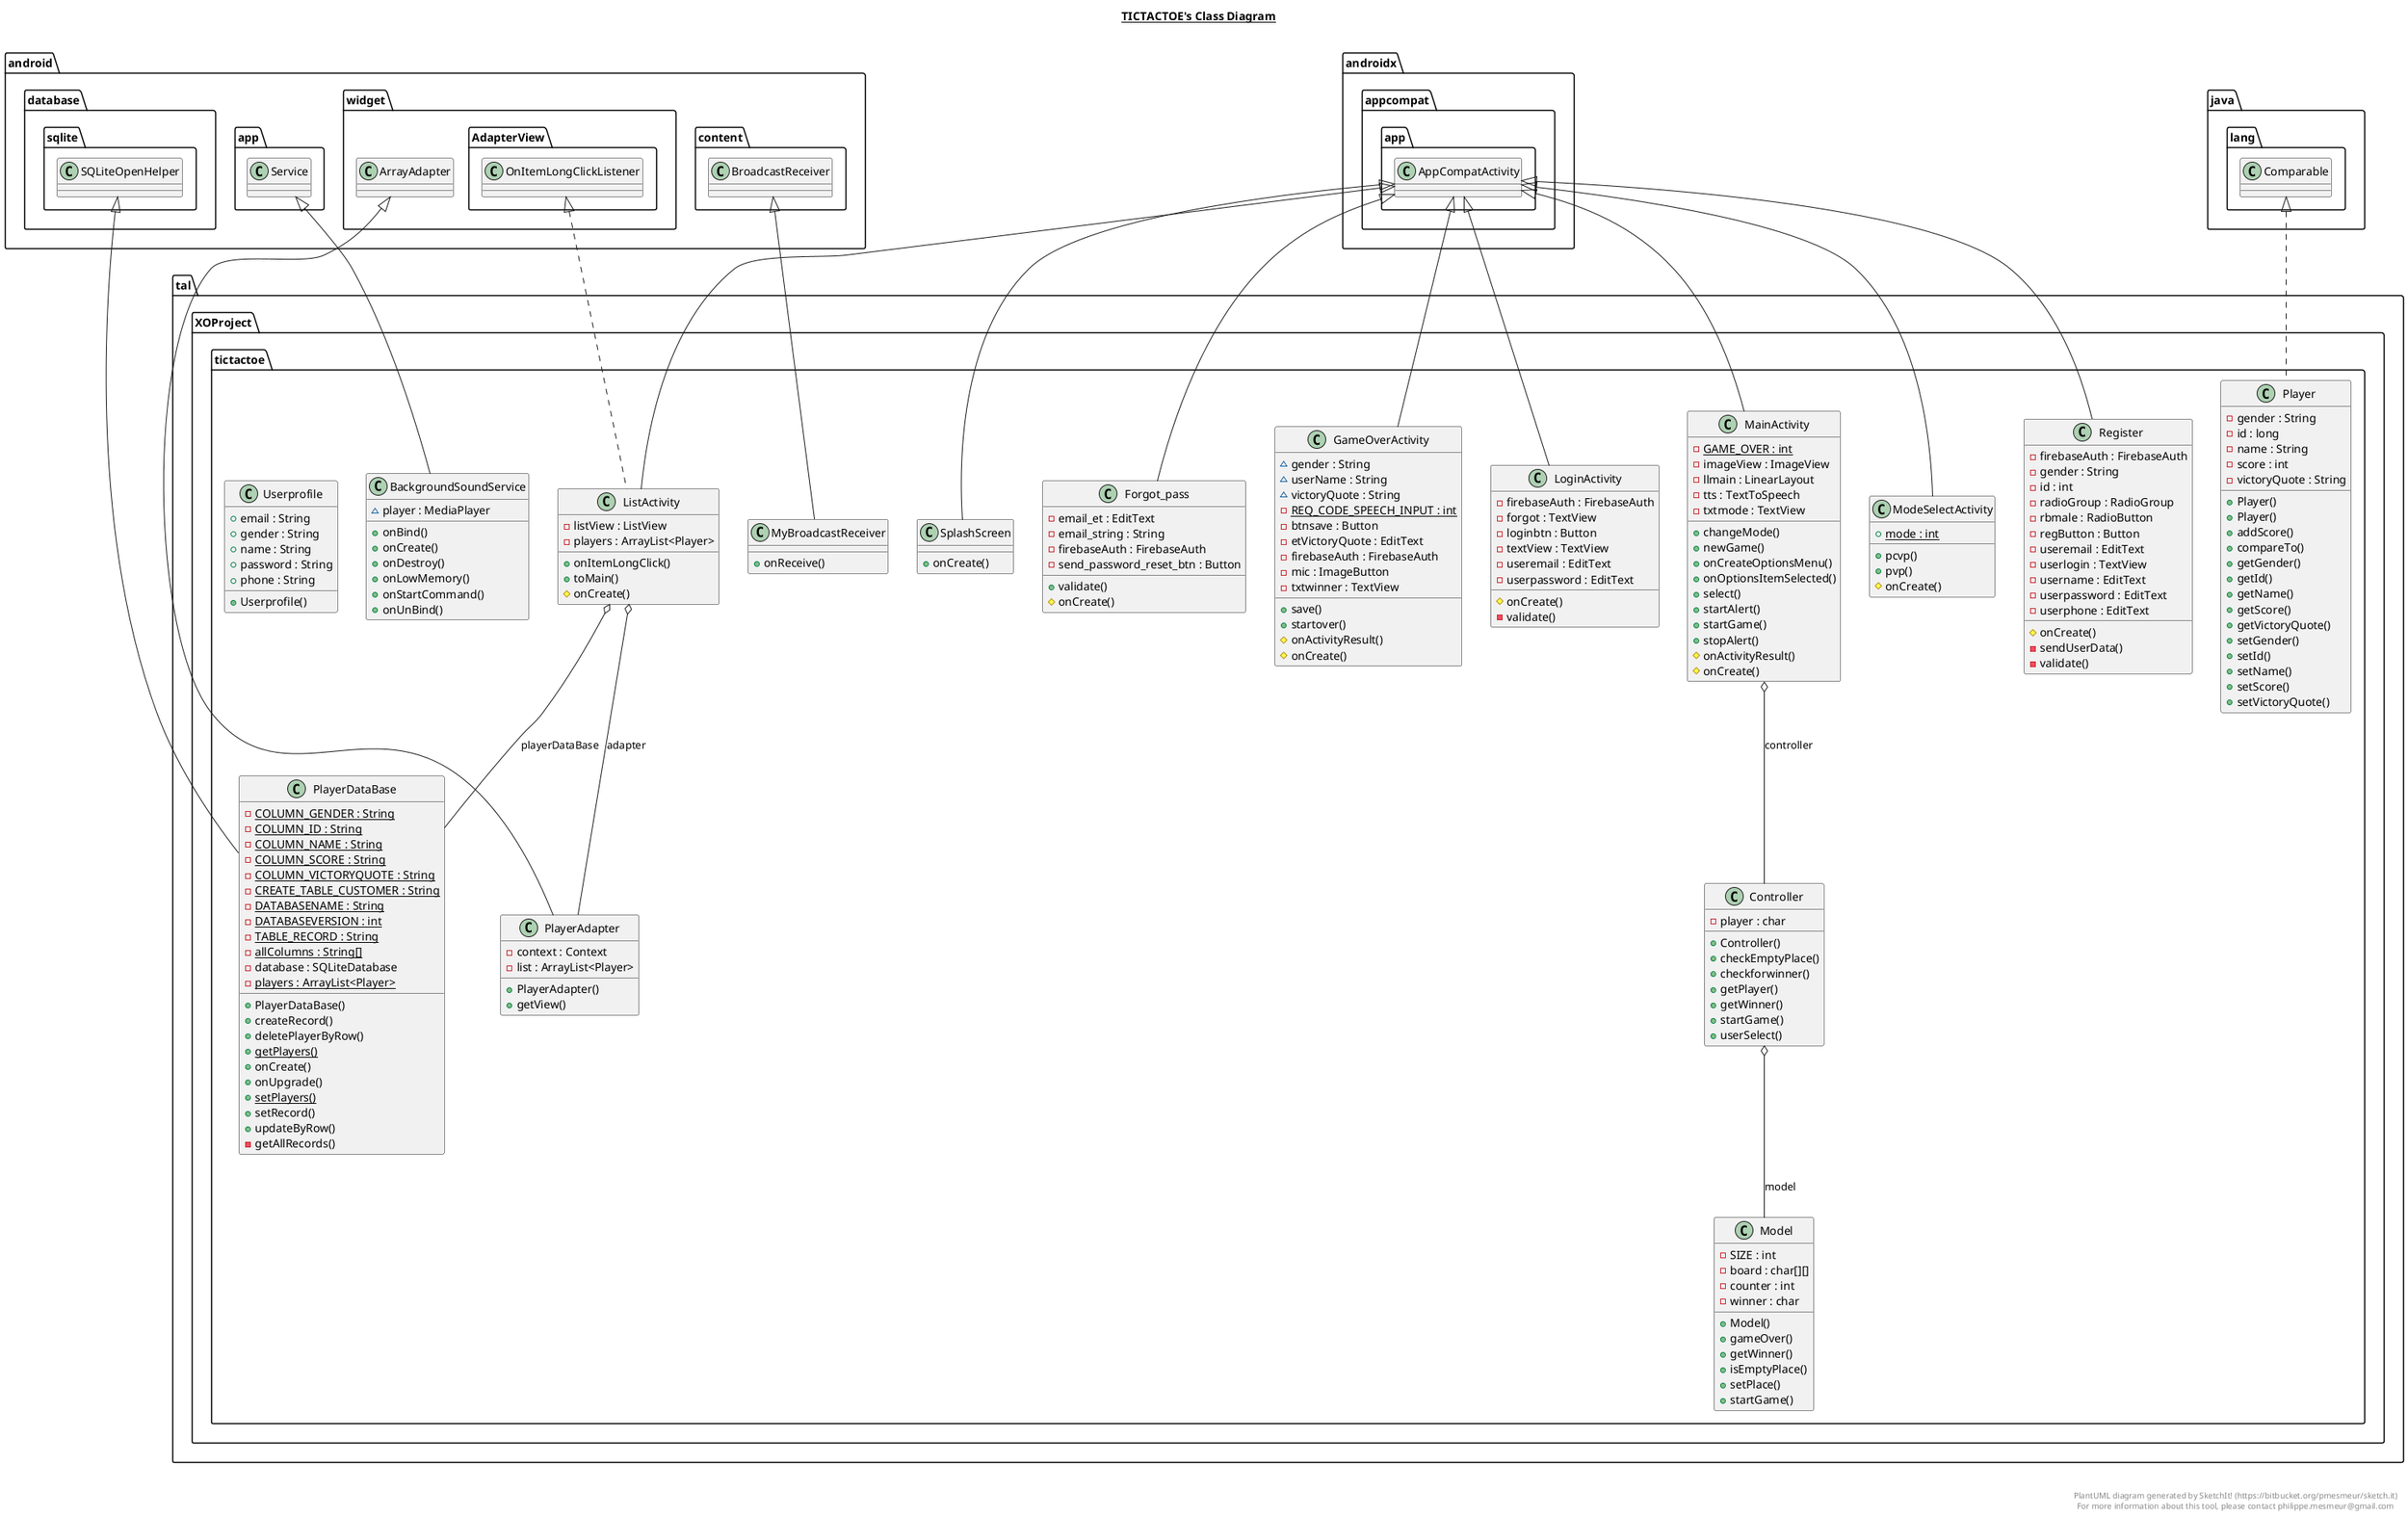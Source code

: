 @startuml

title __TICTACTOE's Class Diagram__\n

  namespace tal.XOProject.tictactoe {
    class tal.XOProject.tictactoe.BackgroundSoundService {
        ~ player : MediaPlayer
        + onBind()
        + onCreate()
        + onDestroy()
        + onLowMemory()
        + onStartCommand()
        + onUnBind()
    }
  }
  

  namespace tal.XOProject.tictactoe {
    class tal.XOProject.tictactoe.Controller {
        - player : char
        + Controller()
        + checkEmptyPlace()
        + checkforwinner()
        + getPlayer()
        + getWinner()
        + startGame()
        + userSelect()
    }
  }
  

  namespace tal.XOProject.tictactoe {
    class tal.XOProject.tictactoe.Forgot_pass {
        - email_et : EditText
        - email_string : String
        - firebaseAuth : FirebaseAuth
        - send_password_reset_btn : Button
        + validate()
        # onCreate()
    }
  }
  

  namespace tal.XOProject.tictactoe {
    class tal.XOProject.tictactoe.GameOverActivity {
        ~ gender : String
        ~ userName : String
        ~ victoryQuote : String
        {static} - REQ_CODE_SPEECH_INPUT : int
        - btnsave : Button
        - etVictoryQuote : EditText
        - firebaseAuth : FirebaseAuth
        - mic : ImageButton
        - txtwinner : TextView
        + save()
        + startover()
        # onActivityResult()
        # onCreate()
    }
  }
  

  namespace tal.XOProject.tictactoe {
    class tal.XOProject.tictactoe.ListActivity {
        - listView : ListView
        - players : ArrayList<Player>
        + onItemLongClick()
        + toMain()
        # onCreate()
    }
  }
  

  namespace tal.XOProject.tictactoe {
    class tal.XOProject.tictactoe.LoginActivity {
        - firebaseAuth : FirebaseAuth
        - forgot : TextView
        - loginbtn : Button
        - textView : TextView
        - useremail : EditText
        - userpassword : EditText
        # onCreate()
        - validate()
    }
  }
  

  namespace tal.XOProject.tictactoe {
    class tal.XOProject.tictactoe.MainActivity {
        {static} - GAME_OVER : int
        - imageView : ImageView
        - llmain : LinearLayout
        - tts : TextToSpeech
        - txtmode : TextView
        + changeMode()
        + newGame()
        + onCreateOptionsMenu()
        + onOptionsItemSelected()
        + select()
        + startAlert()
        + startGame()
        + stopAlert()
        # onActivityResult()
        # onCreate()
    }
  }
  

  namespace tal.XOProject.tictactoe {
    class tal.XOProject.tictactoe.ModeSelectActivity {
        {static} + mode : int
        + pcvp()
        + pvp()
        # onCreate()
    }
  }
  

  namespace tal.XOProject.tictactoe {
    class tal.XOProject.tictactoe.Model {
        - SIZE : int
        - board : char[][]
        - counter : int
        - winner : char
        + Model()
        + gameOver()
        + getWinner()
        + isEmptyPlace()
        + setPlace()
        + startGame()
    }
  }
  

  namespace tal.XOProject.tictactoe {
    class tal.XOProject.tictactoe.MyBroadcastReceiver {
        + onReceive()
    }
  }
  

  namespace tal.XOProject.tictactoe {
    class tal.XOProject.tictactoe.Player {
        - gender : String
        - id : long
        - name : String
        - score : int
        - victoryQuote : String
        + Player()
        + Player()
        + addScore()
        + compareTo()
        + getGender()
        + getId()
        + getName()
        + getScore()
        + getVictoryQuote()
        + setGender()
        + setId()
        + setName()
        + setScore()
        + setVictoryQuote()
    }
  }
  

  namespace tal.XOProject.tictactoe {
    class tal.XOProject.tictactoe.PlayerAdapter {
        - context : Context
        - list : ArrayList<Player>
        + PlayerAdapter()
        + getView()
    }
  }
  

  namespace tal.XOProject.tictactoe {
    class tal.XOProject.tictactoe.PlayerDataBase {
        {static} - COLUMN_GENDER : String
        {static} - COLUMN_ID : String
        {static} - COLUMN_NAME : String
        {static} - COLUMN_SCORE : String
        {static} - COLUMN_VICTORYQUOTE : String
        {static} - CREATE_TABLE_CUSTOMER : String
        {static} - DATABASENAME : String
        {static} - DATABASEVERSION : int
        {static} - TABLE_RECORD : String
        {static} - allColumns : String[]
        - database : SQLiteDatabase
        {static} - players : ArrayList<Player>
        + PlayerDataBase()
        + createRecord()
        + deletePlayerByRow()
        {static} + getPlayers()
        + onCreate()
        + onUpgrade()
        {static} + setPlayers()
        + setRecord()
        + updateByRow()
        - getAllRecords()
    }
  }
  

  namespace tal.XOProject.tictactoe {
    class tal.XOProject.tictactoe.Register {
        - firebaseAuth : FirebaseAuth
        - gender : String
        - id : int
        - radioGroup : RadioGroup
        - rbmale : RadioButton
        - regButton : Button
        - useremail : EditText
        - userlogin : TextView
        - username : EditText
        - userpassword : EditText
        - userphone : EditText
        # onCreate()
        - sendUserData()
        - validate()
    }
  }
  

  namespace tal.XOProject.tictactoe {
    class tal.XOProject.tictactoe.SplashScreen {
        + onCreate()
    }
  }
  

  namespace tal.XOProject.tictactoe {
    class tal.XOProject.tictactoe.Userprofile {
        + email : String
        + gender : String
        + name : String
        + password : String
        + phone : String
        + Userprofile()
    }
  }
  

  tal.XOProject.tictactoe.BackgroundSoundService -up-|> android.app.Service
  tal.XOProject.tictactoe.Controller o-- tal.XOProject.tictactoe.Model : model
  tal.XOProject.tictactoe.Forgot_pass -up-|> androidx.appcompat.app.AppCompatActivity
  tal.XOProject.tictactoe.GameOverActivity -up-|> androidx.appcompat.app.AppCompatActivity
  tal.XOProject.tictactoe.ListActivity .up.|> android.widget.AdapterView.OnItemLongClickListener
  tal.XOProject.tictactoe.ListActivity -up-|> androidx.appcompat.app.AppCompatActivity
  tal.XOProject.tictactoe.ListActivity o-- tal.XOProject.tictactoe.PlayerAdapter : adapter
  tal.XOProject.tictactoe.ListActivity o-- tal.XOProject.tictactoe.PlayerDataBase : playerDataBase
  tal.XOProject.tictactoe.LoginActivity -up-|> androidx.appcompat.app.AppCompatActivity
  tal.XOProject.tictactoe.MainActivity -up-|> androidx.appcompat.app.AppCompatActivity
  tal.XOProject.tictactoe.MainActivity o-- tal.XOProject.tictactoe.Controller : controller
  tal.XOProject.tictactoe.ModeSelectActivity -up-|> androidx.appcompat.app.AppCompatActivity
  tal.XOProject.tictactoe.MyBroadcastReceiver -up-|> android.content.BroadcastReceiver
  tal.XOProject.tictactoe.Player .up.|> java.lang.Comparable
  tal.XOProject.tictactoe.PlayerAdapter -up-|> android.widget.ArrayAdapter
  tal.XOProject.tictactoe.PlayerDataBase -up-|> android.database.sqlite.SQLiteOpenHelper
  tal.XOProject.tictactoe.Register -up-|> androidx.appcompat.app.AppCompatActivity
  tal.XOProject.tictactoe.SplashScreen -up-|> androidx.appcompat.app.AppCompatActivity


right footer


PlantUML diagram generated by SketchIt! (https://bitbucket.org/pmesmeur/sketch.it)
For more information about this tool, please contact philippe.mesmeur@gmail.com
endfooter

@enduml
